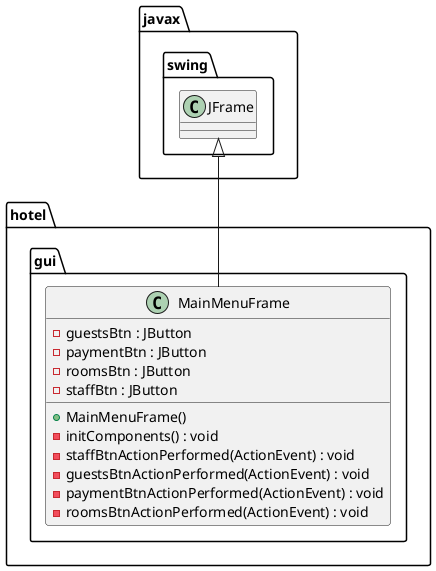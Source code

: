 @startuml

class hotel.gui.MainMenuFrame {
    - guestsBtn : JButton
    - paymentBtn : JButton
    - roomsBtn : JButton
    - staffBtn : JButton
    + MainMenuFrame()
    - initComponents() : void
    - staffBtnActionPerformed(ActionEvent) : void
    - guestsBtnActionPerformed(ActionEvent) : void
    - paymentBtnActionPerformed(ActionEvent) : void
    - roomsBtnActionPerformed(ActionEvent) : void
}

javax.swing.JFrame <|-- hotel.gui.MainMenuFrame

@enduml